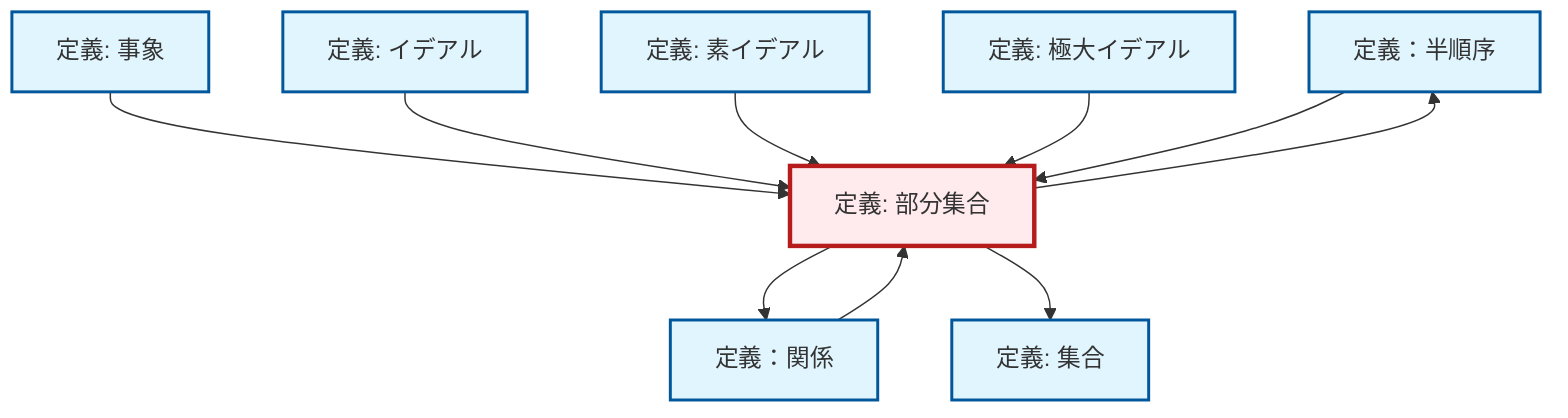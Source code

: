 graph TD
    classDef definition fill:#e1f5fe,stroke:#01579b,stroke-width:2px
    classDef theorem fill:#f3e5f5,stroke:#4a148c,stroke-width:2px
    classDef axiom fill:#fff3e0,stroke:#e65100,stroke-width:2px
    classDef example fill:#e8f5e9,stroke:#1b5e20,stroke-width:2px
    classDef current fill:#ffebee,stroke:#b71c1c,stroke-width:3px
    def-partial-order["定義：半順序"]:::definition
    def-prime-ideal["定義: 素イデアル"]:::definition
    def-ideal["定義: イデアル"]:::definition
    def-event["定義: 事象"]:::definition
    def-subset["定義: 部分集合"]:::definition
    def-maximal-ideal["定義: 極大イデアル"]:::definition
    def-relation["定義：関係"]:::definition
    def-set["定義: 集合"]:::definition
    def-event --> def-subset
    def-ideal --> def-subset
    def-relation --> def-subset
    def-prime-ideal --> def-subset
    def-maximal-ideal --> def-subset
    def-subset --> def-relation
    def-subset --> def-set
    def-subset --> def-partial-order
    def-partial-order --> def-subset
    class def-subset current